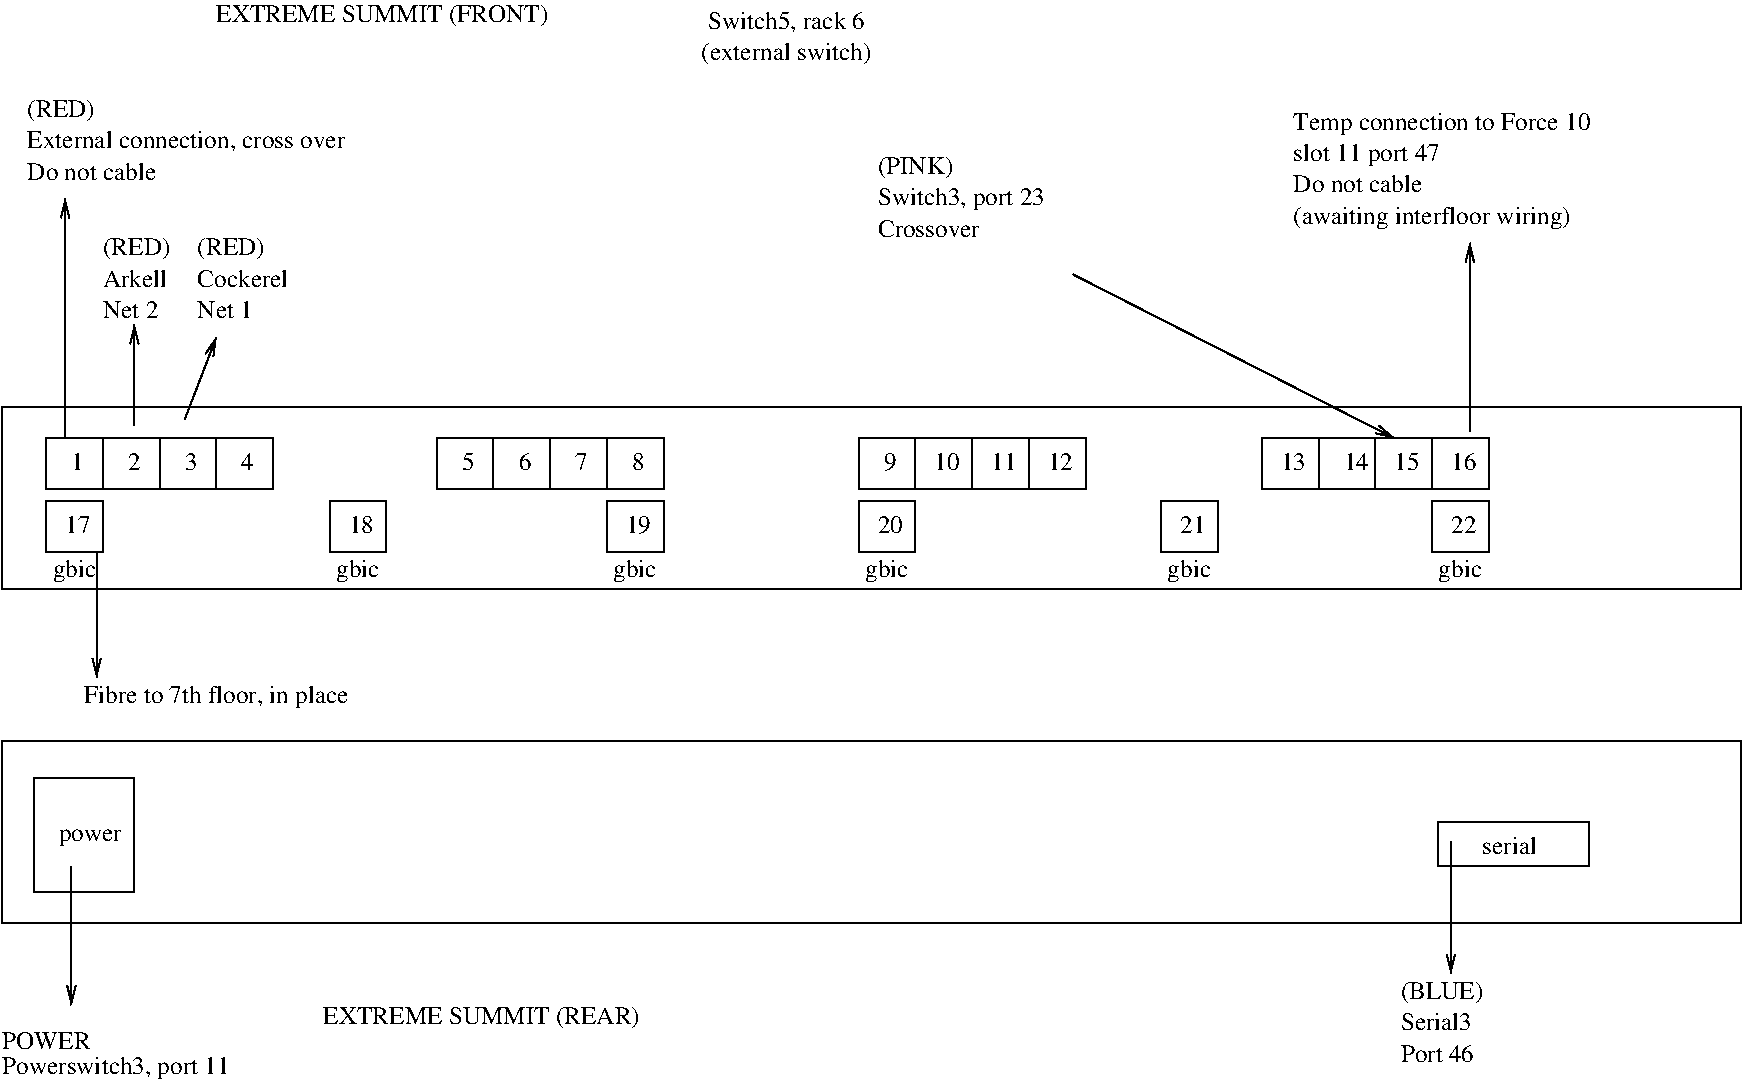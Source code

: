 #FIG 3.2
Landscape
Center
Metric
A4      
100.00
Single
-2
1200 2
6 405 5310 12825 6615
2 2 0 1 0 7 50 -1 -1 0.000 0 0 -1 0 0 5
	 405 5310 12825 5310 12825 6615 405 6615 405 5310
2 2 0 1 0 7 50 -1 -1 0.000 0 0 -1 0 0 5
	 630 5580 1350 5580 1350 6390 630 6390 630 5580
2 2 0 1 0 7 50 -1 -1 0.000 0 0 -1 0 0 5
	 10665 5895 11745 5895 11745 6210 10665 6210 10665 5895
4 0 0 50 -1 0 12 0.0000 4 135 465 810 6030 power\001
4 0 0 50 -1 0 12 0.0000 4 135 420 10980 6120 serial\001
-6
6 405 2925 12825 4230
6 720 3150 2340 3510
2 2 0 1 0 7 50 -1 -1 0.000 0 0 -1 0 0 5
	 720 3150 1125 3150 1125 3510 720 3510 720 3150
2 2 0 1 0 7 50 -1 -1 0.000 0 0 -1 0 0 5
	 1125 3150 1530 3150 1530 3510 1125 3510 1125 3150
2 2 0 1 0 7 50 -1 -1 0.000 0 0 -1 0 0 5
	 1530 3150 1935 3150 1935 3510 1530 3510 1530 3150
2 2 0 1 0 7 50 -1 -1 0.000 0 0 -1 0 0 5
	 1935 3150 2340 3150 2340 3510 1935 3510 1935 3150
-6
6 3510 3150 5130 3510
2 2 0 1 0 7 50 -1 -1 0.000 0 0 -1 0 0 5
	 3510 3150 3915 3150 3915 3510 3510 3510 3510 3150
2 2 0 1 0 7 50 -1 -1 0.000 0 0 -1 0 0 5
	 3915 3150 4320 3150 4320 3510 3915 3510 3915 3150
2 2 0 1 0 7 50 -1 -1 0.000 0 0 -1 0 0 5
	 4320 3150 4725 3150 4725 3510 4320 3510 4320 3150
2 2 0 1 0 7 50 -1 -1 0.000 0 0 -1 0 0 5
	 4725 3150 5130 3150 5130 3510 4725 3510 4725 3150
-6
6 6525 3150 8145 3510
2 2 0 1 0 7 50 -1 -1 0.000 0 0 -1 0 0 5
	 6525 3150 6930 3150 6930 3510 6525 3510 6525 3150
2 2 0 1 0 7 50 -1 -1 0.000 0 0 -1 0 0 5
	 6930 3150 7335 3150 7335 3510 6930 3510 6930 3150
2 2 0 1 0 7 50 -1 -1 0.000 0 0 -1 0 0 5
	 7335 3150 7740 3150 7740 3510 7335 3510 7335 3150
2 2 0 1 0 7 50 -1 -1 0.000 0 0 -1 0 0 5
	 7740 3150 8145 3150 8145 3510 7740 3510 7740 3150
-6
6 9405 3150 11025 3510
2 2 0 1 0 7 50 -1 -1 0.000 0 0 -1 0 0 5
	 9405 3150 9810 3150 9810 3510 9405 3510 9405 3150
2 2 0 1 0 7 50 -1 -1 0.000 0 0 -1 0 0 5
	 9810 3150 10215 3150 10215 3510 9810 3510 9810 3150
2 2 0 1 0 7 50 -1 -1 0.000 0 0 -1 0 0 5
	 10215 3150 10620 3150 10620 3510 10215 3510 10215 3150
2 2 0 1 0 7 50 -1 -1 0.000 0 0 -1 0 0 5
	 10620 3150 11025 3150 11025 3510 10620 3510 10620 3150
-6
2 2 0 1 0 7 50 -1 -1 0.000 0 0 -1 0 0 5
	 405 2925 12825 2925 12825 4230 405 4230 405 2925
2 2 0 1 0 7 50 -1 -1 0.000 0 0 -1 0 0 5
	 720 3600 1125 3600 1125 3960 720 3960 720 3600
2 2 0 1 0 7 50 -1 -1 0.000 0 0 -1 0 0 5
	 2745 3600 3150 3600 3150 3960 2745 3960 2745 3600
2 2 0 1 0 7 50 -1 -1 0.000 0 0 -1 0 0 5
	 6525 3600 6930 3600 6930 3960 6525 3960 6525 3600
2 2 0 1 0 7 50 -1 -1 0.000 0 0 -1 0 0 5
	 8685 3600 9090 3600 9090 3960 8685 3960 8685 3600
2 2 0 1 0 7 50 -1 -1 0.000 0 0 -1 0 0 5
	 10620 3600 11025 3600 11025 3960 10620 3960 10620 3600
2 2 0 1 0 7 50 -1 -1 0.000 0 0 -1 0 0 5
	 4725 3600 5130 3600 5130 3960 4725 3960 4725 3600
4 0 0 50 -1 0 12 0.0000 4 135 90 900 3375 1\001
4 0 0 50 -1 0 12 0.0000 4 135 90 1710 3375 3\001
4 0 0 50 -1 0 12 0.0000 4 135 90 1305 3375 2\001
4 0 0 50 -1 0 12 0.0000 4 135 90 2115 3375 4\001
4 0 0 50 -1 0 12 0.0000 4 135 90 3690 3375 5\001
4 0 0 50 -1 0 12 0.0000 4 135 90 4095 3375 6\001
4 0 0 50 -1 0 12 0.0000 4 135 90 4500 3375 7\001
4 0 0 50 -1 0 12 0.0000 4 135 90 4905 3375 8\001
4 0 0 50 -1 0 12 0.0000 4 135 90 6705 3375 9\001
4 0 0 50 -1 0 12 0.0000 4 135 180 7065 3375 10\001
4 0 0 50 -1 0 12 0.0000 4 135 180 7875 3375 12\001
4 0 0 50 -1 0 12 0.0000 4 135 180 7470 3375 11\001
4 0 0 50 -1 0 12 0.0000 4 135 180 9990 3375 14\001
4 0 0 50 -1 0 12 0.0000 4 135 180 9540 3375 13\001
4 0 0 50 -1 0 12 0.0000 4 135 180 10350 3375 15\001
4 0 0 50 -1 0 12 0.0000 4 135 180 10755 3375 16\001
4 0 0 50 -1 0 12 0.0000 4 135 180 2880 3825 18\001
4 0 0 50 -1 0 12 0.0000 4 135 180 4860 3825 19\001
4 0 0 50 -1 0 12 0.0000 4 135 180 855 3825 17\001
4 0 0 50 -1 0 12 0.0000 4 135 180 6660 3825 20\001
4 0 0 50 -1 0 12 0.0000 4 135 180 8820 3825 21\001
4 0 0 50 -1 0 12 0.0000 4 135 180 10755 3825 22\001
4 0 0 50 -1 0 12 0.0000 4 180 315 2790 4140 gbic\001
4 0 0 50 -1 0 12 0.0000 4 180 315 6570 4140 gbic\001
4 0 0 50 -1 0 12 0.0000 4 180 315 8730 4140 gbic\001
4 0 0 50 -1 0 12 0.0000 4 180 315 10665 4140 gbic\001
4 0 0 50 -1 0 12 0.0000 4 180 315 765 4140 gbic\001
4 0 0 50 -1 0 12 0.0000 4 180 315 4770 4140 gbic\001
-6
6 585 720 2985 1305
4 0 0 50 -1 0 12 0.0000 4 180 525 585 855 (RED)\001
4 0 0 50 -1 0 12 0.0000 4 165 2400 585 1080 External connection, cross over\001
4 0 0 50 -1 0 12 0.0000 4 135 960 585 1305 Do not cable\001
-6
6 405 7380 2115 7740
4 0 0 50 -1 0 12 0.0000 4 135 660 405 7515 POWER\001
4 0 0 50 -1 0 12 0.0000 4 180 1695 405 7695 Powerswitch3, port 11\001
-6
6 10395 7245 10935 7605
4 0 0 50 -1 0 12 0.0000 4 135 525 10395 7380 Serial3\001
4 0 0 50 -1 0 12 0.0000 4 135 540 10395 7605 Port 46\001
-6
6 1125 1710 1650 2295
4 0 0 50 -1 0 12 0.0000 4 180 525 1125 1845 (RED)\001
4 0 0 50 -1 0 12 0.0000 4 135 420 1125 2295 Net 2\001
4 0 0 50 -1 0 12 0.0000 4 135 465 1125 2070 Arkell\001
-6
6 1800 1710 2475 2295
4 0 0 50 -1 0 12 0.0000 4 180 525 1800 1845 (RED)\001
4 0 0 50 -1 0 12 0.0000 4 135 420 1800 2295 Net 1\001
4 0 0 50 -1 0 12 0.0000 4 135 675 1800 2070 Cockerel\001
-6
6 9630 810 11820 1665
4 0 0 50 -1 0 12 0.0000 4 180 2190 9630 945 Temp connection to Force 10\001
4 0 0 50 -1 0 12 0.0000 4 180 1080 9630 1170 slot 11 port 47\001
4 0 0 50 -1 0 12 0.0000 4 135 960 9630 1395 Do not cable\001
4 0 0 50 -1 0 12 0.0000 4 180 2040 9630 1620 (awaiting interfloor wiring)\001
-6
2 1 0 1 0 7 50 -1 -1 0.000 0 0 -1 1 0 2
	0 0 1.00 60.00 120.00
	 855 3150 855 1440
2 1 0 1 0 7 50 -1 -1 0.000 0 0 -1 1 0 2
	0 0 1.00 60.00 120.00
	 1350 3060 1350 2340
2 1 0 1 0 7 50 -1 -1 0.000 0 0 -1 1 0 2
	0 0 1.00 60.00 120.00
	 1710 3015 1935 2430
2 1 0 1 0 7 50 -1 -1 0.000 0 0 -1 1 0 2
	0 0 1.00 60.00 120.00
	 900 6210 900 7200
2 1 0 1 0 7 50 -1 -1 0.000 0 0 -1 1 0 2
	0 0 1.00 60.00 120.00
	 10755 6030 10755 6975
2 1 0 1 0 7 50 -1 -1 0.000 0 0 -1 1 0 2
	0 0 1.00 60.00 120.00
	 1080 3960 1080 4860
2 1 0 1 0 7 50 -1 -1 0.000 0 0 -1 1 0 2
	0 0 1.00 60.00 120.00
	 10890 3105 10890 1755
2 1 0 1 0 7 50 -1 -1 0.000 0 0 -1 0 1 2
	0 0 1.00 60.00 120.00
	 10350 3150 8055 1980
4 0 0 50 -1 0 12 0.0000 4 180 2460 1935 180 EXTREME SUMMIT (FRONT)\001
4 0 0 50 -1 0 12 0.0000 4 180 2355 2700 7335 EXTREME SUMMIT (REAR)\001
4 0 0 50 -1 0 12 0.0000 4 180 1935 990 5040 Fibre to 7th floor, in place\001
4 0 0 50 -1 0 12 0.0000 4 165 1170 5445 225 Switch5, rack 6\001
4 0 0 50 -1 0 12 0.0000 4 180 1320 5400 450 (external switch)\001
4 0 0 50 -1 0 12 0.0000 4 180 630 10395 7155 (BLUE)\001
4 0 0 50 -1 0 12 0.0000 4 180 585 6660 1260 (PINK)\001
4 0 0 50 -1 0 12 0.0000 4 180 1230 6660 1485 Switch3, port 23\001
4 0 0 50 -1 0 12 0.0000 4 135 780 6660 1710 Crossover\001
